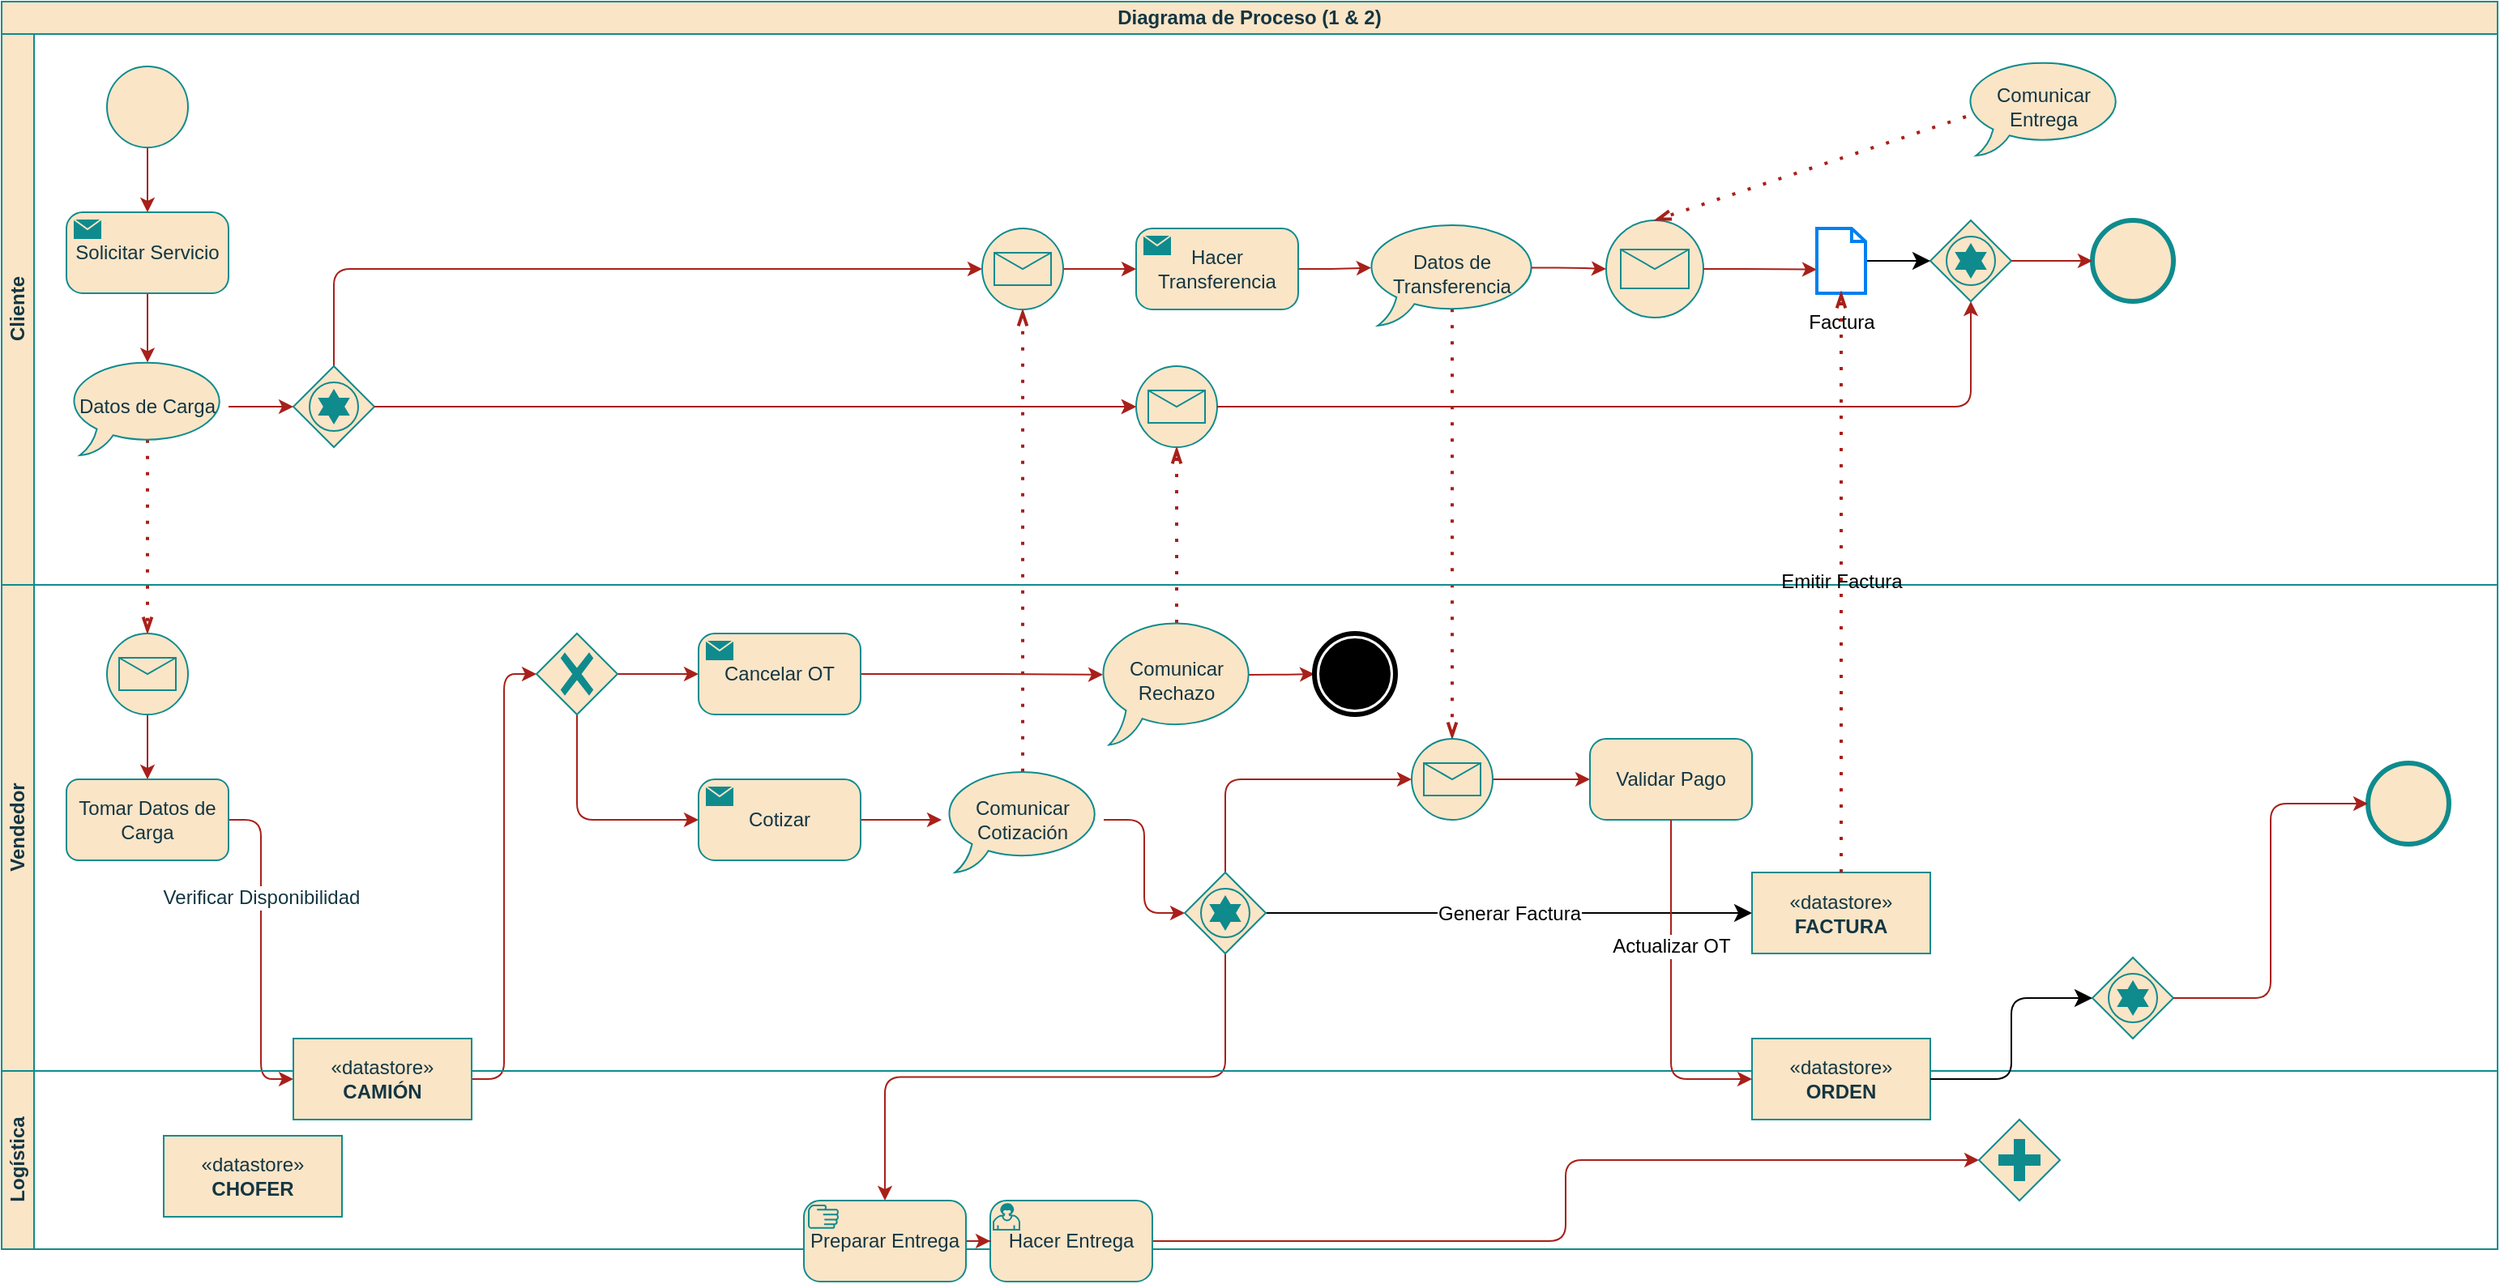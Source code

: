 <mxfile version="21.2.8" type="device">
  <diagram name="Page-1" id="2a216829-ef6e-dabb-86c1-c78162f3ba2b">
    <mxGraphModel dx="2230" dy="466" grid="1" gridSize="10" guides="1" tooltips="1" connect="1" arrows="1" fold="1" page="1" pageScale="1" pageWidth="1169" pageHeight="827" background="none" math="0" shadow="0">
      <root>
        <mxCell id="0" />
        <mxCell id="1" parent="0" />
        <mxCell id="aIT9Nde6jPvjy9GI7aws-13" value="Diagrama de Proceso (1 &amp;amp; 2)" style="swimlane;html=1;childLayout=stackLayout;resizeParent=1;resizeParentMax=0;horizontal=1;startSize=20;horizontalStack=0;whiteSpace=wrap;labelBackgroundColor=none;fillColor=#FAE5C7;strokeColor=#0F8B8D;fontColor=#143642;" parent="1" vertex="1">
          <mxGeometry x="-1120" y="40" width="1540" height="770" as="geometry" />
        </mxCell>
        <mxCell id="zTHouEm40RO1KuxiLtp8-42" value="" style="fontSize=12;html=1;endFill=0;startFill=0;endSize=6;startSize=6;dashed=1;dashPattern=1 4;endArrow=openThin;startArrow=none;rounded=0;strokeColor=#A8201A;fontColor=default;fillColor=#FAE5C7;entryX=0.5;entryY=0;entryDx=0;entryDy=0;entryPerimeter=0;elbow=vertical;strokeWidth=2;exitX=0.5;exitY=0.84;exitDx=0;exitDy=0;exitPerimeter=0;labelBackgroundColor=none;" parent="aIT9Nde6jPvjy9GI7aws-13" source="keDttocVaSj2XSgn1cD2-3" target="zTHouEm40RO1KuxiLtp8-39" edge="1">
          <mxGeometry width="160" relative="1" as="geometry">
            <mxPoint x="450" y="130" as="sourcePoint" />
            <mxPoint x="310" y="320" as="targetPoint" />
          </mxGeometry>
        </mxCell>
        <mxCell id="zTHouEm40RO1KuxiLtp8-52" value="" style="fontSize=12;html=1;endFill=0;startFill=0;endSize=6;startSize=6;dashed=1;dashPattern=1 4;endArrow=openThin;startArrow=none;rounded=0;strokeColor=#A8201A;fontColor=default;fillColor=#FAE5C7;exitX=0.5;exitY=0.045;exitDx=0;exitDy=0;exitPerimeter=0;entryX=0.5;entryY=1;entryDx=0;entryDy=0;entryPerimeter=0;elbow=vertical;strokeWidth=2;labelBackgroundColor=none;" parent="aIT9Nde6jPvjy9GI7aws-13" source="keDttocVaSj2XSgn1cD2-9" target="zTHouEm40RO1KuxiLtp8-23" edge="1">
          <mxGeometry width="160" relative="1" as="geometry">
            <mxPoint x="510" y="360" as="sourcePoint" />
            <mxPoint x="670" y="360" as="targetPoint" />
          </mxGeometry>
        </mxCell>
        <mxCell id="zTHouEm40RO1KuxiLtp8-53" value="" style="fontSize=12;html=1;endFill=0;startFill=0;endSize=6;startSize=6;dashed=1;dashPattern=1 4;endArrow=openThin;startArrow=none;rounded=0;strokeColor=#A8201A;fontColor=default;fillColor=#FAE5C7;exitX=0.5;exitY=0.045;exitDx=0;exitDy=0;exitPerimeter=0;entryX=0.5;entryY=1;entryDx=0;entryDy=0;entryPerimeter=0;strokeWidth=2;labelBackgroundColor=none;jumpStyle=none;edgeStyle=orthogonalEdgeStyle;" parent="aIT9Nde6jPvjy9GI7aws-13" source="keDttocVaSj2XSgn1cD2-20" target="zTHouEm40RO1KuxiLtp8-15" edge="1">
          <mxGeometry width="160" relative="1" as="geometry">
            <mxPoint x="520" y="420" as="sourcePoint" />
            <mxPoint x="680" y="420" as="targetPoint" />
          </mxGeometry>
        </mxCell>
        <mxCell id="zTHouEm40RO1KuxiLtp8-58" value="" style="fontSize=12;html=1;endFill=0;startFill=0;endSize=6;startSize=6;dashed=1;dashPattern=1 4;endArrow=openThin;startArrow=none;rounded=0;strokeColor=#A8201A;fontColor=default;fillColor=#FAE5C7;exitX=0.5;exitY=0.84;exitDx=0;exitDy=0;exitPerimeter=0;entryX=0.5;entryY=0;entryDx=0;entryDy=0;entryPerimeter=0;strokeWidth=2;labelBackgroundColor=none;" parent="aIT9Nde6jPvjy9GI7aws-13" source="keDttocVaSj2XSgn1cD2-11" target="zTHouEm40RO1KuxiLtp8-56" edge="1">
          <mxGeometry width="160" relative="1" as="geometry">
            <mxPoint x="710" y="470" as="sourcePoint" />
            <mxPoint x="840" y="440" as="targetPoint" />
          </mxGeometry>
        </mxCell>
        <mxCell id="zTHouEm40RO1KuxiLtp8-64" style="edgeStyle=orthogonalEdgeStyle;rounded=1;orthogonalLoop=1;jettySize=auto;html=1;entryX=0.5;entryY=0;entryDx=0;entryDy=0;entryPerimeter=0;strokeColor=#A8201A;fontColor=default;fillColor=#FAE5C7;labelBackgroundColor=none;exitX=0.5;exitY=1;exitDx=0;exitDy=0;exitPerimeter=0;" parent="aIT9Nde6jPvjy9GI7aws-13" source="vU2Yx0tRqzkBzmBLooma-2" target="zTHouEm40RO1KuxiLtp8-60" edge="1">
          <mxGeometry relative="1" as="geometry">
            <mxPoint x="755" y="530" as="sourcePoint" />
          </mxGeometry>
        </mxCell>
        <mxCell id="keDttocVaSj2XSgn1cD2-6" style="edgeStyle=orthogonalEdgeStyle;rounded=1;orthogonalLoop=1;jettySize=auto;html=1;entryX=0;entryY=0.5;entryDx=0;entryDy=0;labelBackgroundColor=none;strokeColor=#A8201A;fontColor=default;" parent="aIT9Nde6jPvjy9GI7aws-13" source="keDttocVaSj2XSgn1cD2-5" target="keDttocVaSj2XSgn1cD2-7" edge="1">
          <mxGeometry relative="1" as="geometry">
            <mxPoint x="200" y="385" as="targetPoint" />
          </mxGeometry>
        </mxCell>
        <mxCell id="keDttocVaSj2XSgn1cD2-13" value="Verificar Disponibilidad" style="edgeLabel;html=1;align=center;verticalAlign=middle;resizable=0;points=[];fontColor=#143642;fontSize=12;" parent="keDttocVaSj2XSgn1cD2-6" vertex="1" connectable="0">
          <mxGeometry x="-0.327" relative="1" as="geometry">
            <mxPoint as="offset" />
          </mxGeometry>
        </mxCell>
        <mxCell id="keDttocVaSj2XSgn1cD2-8" style="edgeStyle=orthogonalEdgeStyle;rounded=1;orthogonalLoop=1;jettySize=auto;html=1;entryX=0;entryY=0.5;entryDx=0;entryDy=0;entryPerimeter=0;labelBackgroundColor=none;strokeColor=#A8201A;fontColor=default;" parent="aIT9Nde6jPvjy9GI7aws-13" source="keDttocVaSj2XSgn1cD2-7" target="zTHouEm40RO1KuxiLtp8-46" edge="1">
          <mxGeometry relative="1" as="geometry" />
        </mxCell>
        <mxCell id="aIT9Nde6jPvjy9GI7aws-14" value="Cliente" style="swimlane;html=1;startSize=20;horizontal=0;labelBackgroundColor=none;fillColor=#FAE5C7;strokeColor=#0F8B8D;fontColor=#143642;" parent="aIT9Nde6jPvjy9GI7aws-13" vertex="1">
          <mxGeometry y="20" width="1540" height="340" as="geometry" />
        </mxCell>
        <mxCell id="keDttocVaSj2XSgn1cD2-2" style="edgeStyle=orthogonalEdgeStyle;rounded=1;orthogonalLoop=1;jettySize=auto;html=1;entryX=0.5;entryY=0;entryDx=0;entryDy=0;entryPerimeter=0;labelBackgroundColor=none;strokeColor=#A8201A;fontColor=default;" parent="aIT9Nde6jPvjy9GI7aws-14" source="7a84cebc1def654-1" target="zTHouEm40RO1KuxiLtp8-40" edge="1">
          <mxGeometry relative="1" as="geometry" />
        </mxCell>
        <mxCell id="7a84cebc1def654-1" value="" style="shape=mxgraph.bpmn.shape;html=1;verticalLabelPosition=bottom;labelBackgroundColor=none;verticalAlign=top;perimeter=ellipsePerimeter;outline=standard;symbol=general;fillColor=#FAE5C7;strokeColor=#0F8B8D;fontColor=#143642;" parent="aIT9Nde6jPvjy9GI7aws-14" vertex="1">
          <mxGeometry x="65" y="20" width="50" height="50" as="geometry" />
        </mxCell>
        <mxCell id="zTHouEm40RO1KuxiLtp8-9" style="edgeStyle=orthogonalEdgeStyle;rounded=1;orthogonalLoop=1;jettySize=auto;html=1;entryX=0.5;entryY=0;entryDx=0;entryDy=0;entryPerimeter=0;labelBackgroundColor=none;strokeColor=#A8201A;fontColor=default;exitX=0.5;exitY=0;exitDx=0;exitDy=0;exitPerimeter=0;" parent="aIT9Nde6jPvjy9GI7aws-14" edge="1">
          <mxGeometry relative="1" as="geometry">
            <Array as="points">
              <mxPoint x="425" y="70" />
              <mxPoint x="205" y="70" />
            </Array>
            <mxPoint x="205" y="110" as="targetPoint" />
          </mxGeometry>
        </mxCell>
        <mxCell id="zTHouEm40RO1KuxiLtp8-14" style="edgeStyle=orthogonalEdgeStyle;rounded=1;orthogonalLoop=1;jettySize=auto;html=1;labelBackgroundColor=none;strokeColor=#A8201A;fontColor=default;exitX=0.5;exitY=1;exitDx=0;exitDy=0;exitPerimeter=0;entryX=0.5;entryY=0.045;entryDx=0;entryDy=0;entryPerimeter=0;" parent="aIT9Nde6jPvjy9GI7aws-14" source="zTHouEm40RO1KuxiLtp8-40" target="keDttocVaSj2XSgn1cD2-3" edge="1">
          <mxGeometry relative="1" as="geometry">
            <mxPoint x="580" y="135" as="sourcePoint" />
          </mxGeometry>
        </mxCell>
        <mxCell id="zTHouEm40RO1KuxiLtp8-24" style="edgeStyle=orthogonalEdgeStyle;rounded=1;orthogonalLoop=1;jettySize=auto;html=1;entryX=0;entryY=0.5;entryDx=0;entryDy=0;entryPerimeter=0;labelBackgroundColor=none;strokeColor=#A8201A;fontColor=default;" parent="aIT9Nde6jPvjy9GI7aws-14" source="zTHouEm40RO1KuxiLtp8-13" target="zTHouEm40RO1KuxiLtp8-23" edge="1">
          <mxGeometry relative="1" as="geometry" />
        </mxCell>
        <mxCell id="keDttocVaSj2XSgn1cD2-15" style="rounded=1;orthogonalLoop=1;jettySize=auto;html=1;entryX=0;entryY=0.5;entryDx=0;entryDy=0;entryPerimeter=0;strokeColor=#A8201A;fontColor=#143642;fillColor=#FAE5C7;exitX=0.5;exitY=0;exitDx=0;exitDy=0;exitPerimeter=0;edgeStyle=orthogonalEdgeStyle;" parent="aIT9Nde6jPvjy9GI7aws-14" source="zTHouEm40RO1KuxiLtp8-13" target="zTHouEm40RO1KuxiLtp8-15" edge="1">
          <mxGeometry relative="1" as="geometry" />
        </mxCell>
        <mxCell id="zTHouEm40RO1KuxiLtp8-13" value="" style="points=[[0.25,0.25,0],[0.5,0,0],[0.75,0.25,0],[1,0.5,0],[0.75,0.75,0],[0.5,1,0],[0.25,0.75,0],[0,0.5,0]];shape=mxgraph.bpmn.gateway2;html=1;verticalLabelPosition=bottom;labelBackgroundColor=none;verticalAlign=top;align=center;perimeter=rhombusPerimeter;outlineConnect=0;outline=standard;symbol=star;fillColor=#FAE5C7;strokeColor=#0F8B8D;fontColor=#143642;" parent="aIT9Nde6jPvjy9GI7aws-14" vertex="1">
          <mxGeometry x="180" y="205" width="50" height="50" as="geometry" />
        </mxCell>
        <mxCell id="zTHouEm40RO1KuxiLtp8-22" style="edgeStyle=orthogonalEdgeStyle;rounded=1;orthogonalLoop=1;jettySize=auto;html=1;entryX=0;entryY=0.5;entryDx=0;entryDy=0;entryPerimeter=0;labelBackgroundColor=none;strokeColor=#A8201A;fontColor=default;exitX=1;exitY=0.5;exitDx=0;exitDy=0;exitPerimeter=0;" parent="aIT9Nde6jPvjy9GI7aws-14" source="zTHouEm40RO1KuxiLtp8-15" target="zTHouEm40RO1KuxiLtp8-45" edge="1">
          <mxGeometry relative="1" as="geometry">
            <mxPoint x="760" y="35" as="sourcePoint" />
            <mxPoint x="805" y="35" as="targetPoint" />
          </mxGeometry>
        </mxCell>
        <mxCell id="zTHouEm40RO1KuxiLtp8-15" value="" style="points=[[0.145,0.145,0],[0.5,0,0],[0.855,0.145,0],[1,0.5,0],[0.855,0.855,0],[0.5,1,0],[0.145,0.855,0],[0,0.5,0]];shape=mxgraph.bpmn.event;html=1;verticalLabelPosition=bottom;labelBackgroundColor=none;verticalAlign=top;align=center;perimeter=ellipsePerimeter;outlineConnect=0;aspect=fixed;outline=standard;symbol=message;fillColor=#FAE5C7;strokeColor=#0F8B8D;fontColor=#143642;" parent="aIT9Nde6jPvjy9GI7aws-14" vertex="1">
          <mxGeometry x="605" y="120" width="50" height="50" as="geometry" />
        </mxCell>
        <mxCell id="zTHouEm40RO1KuxiLtp8-32" style="rounded=1;orthogonalLoop=1;jettySize=auto;html=1;entryX=0.045;entryY=0.45;entryDx=0;entryDy=0;entryPerimeter=0;labelBackgroundColor=none;strokeColor=#A8201A;fontColor=default;exitX=1;exitY=0.5;exitDx=0;exitDy=0;exitPerimeter=0;edgeStyle=orthogonalEdgeStyle;" parent="aIT9Nde6jPvjy9GI7aws-14" source="zTHouEm40RO1KuxiLtp8-45" target="keDttocVaSj2XSgn1cD2-11" edge="1">
          <mxGeometry relative="1" as="geometry">
            <mxPoint x="905" y="35" as="sourcePoint" />
            <mxPoint x="940" y="35" as="targetPoint" />
          </mxGeometry>
        </mxCell>
        <mxCell id="zTHouEm40RO1KuxiLtp8-29" style="edgeStyle=orthogonalEdgeStyle;rounded=1;orthogonalLoop=1;jettySize=auto;html=1;entryX=0;entryY=0.5;entryDx=0;entryDy=0;entryPerimeter=0;labelBackgroundColor=none;strokeColor=#A8201A;fontColor=default;" parent="aIT9Nde6jPvjy9GI7aws-14" edge="1">
          <mxGeometry relative="1" as="geometry">
            <mxPoint x="840" y="185" as="sourcePoint" />
          </mxGeometry>
        </mxCell>
        <mxCell id="zTHouEm40RO1KuxiLtp8-37" value="" style="edgeStyle=orthogonalEdgeStyle;rounded=1;orthogonalLoop=1;jettySize=auto;html=1;labelBackgroundColor=none;strokeColor=#A8201A;fontColor=default;" parent="aIT9Nde6jPvjy9GI7aws-14" source="zTHouEm40RO1KuxiLtp8-13" target="zTHouEm40RO1KuxiLtp8-23" edge="1">
          <mxGeometry relative="1" as="geometry">
            <mxPoint x="160" y="195" as="sourcePoint" />
            <mxPoint x="465" y="250" as="targetPoint" />
          </mxGeometry>
        </mxCell>
        <mxCell id="zTHouEm40RO1KuxiLtp8-23" value="" style="points=[[0.145,0.145,0],[0.5,0,0],[0.855,0.145,0],[1,0.5,0],[0.855,0.855,0],[0.5,1,0],[0.145,0.855,0],[0,0.5,0]];shape=mxgraph.bpmn.event;html=1;verticalLabelPosition=bottom;labelBackgroundColor=none;verticalAlign=top;align=center;perimeter=ellipsePerimeter;outlineConnect=0;aspect=fixed;outline=standard;symbol=message;fillColor=#FAE5C7;strokeColor=#0F8B8D;fontColor=#143642;" parent="aIT9Nde6jPvjy9GI7aws-14" vertex="1">
          <mxGeometry x="700" y="205" width="50" height="50" as="geometry" />
        </mxCell>
        <mxCell id="zTHouEm40RO1KuxiLtp8-40" value="Solicitar Servicio" style="points=[[0.25,0,0],[0.5,0,0],[0.75,0,0],[1,0.25,0],[1,0.5,0],[1,0.75,0],[0.75,1,0],[0.5,1,0],[0.25,1,0],[0,0.75,0],[0,0.5,0],[0,0.25,0]];shape=mxgraph.bpmn.task;whiteSpace=wrap;rectStyle=rounded;size=10;html=1;container=1;expand=0;collapsible=0;taskMarker=send;strokeColor=#0F8B8D;fontColor=#143642;fillColor=#FAE5C7;labelBackgroundColor=none;" parent="aIT9Nde6jPvjy9GI7aws-14" vertex="1">
          <mxGeometry x="40" y="110" width="100" height="50" as="geometry" />
        </mxCell>
        <mxCell id="zTHouEm40RO1KuxiLtp8-45" value="Hacer Transferencia" style="points=[[0.25,0,0],[0.5,0,0],[0.75,0,0],[1,0.25,0],[1,0.5,0],[1,0.75,0],[0.75,1,0],[0.5,1,0],[0.25,1,0],[0,0.75,0],[0,0.5,0],[0,0.25,0]];shape=mxgraph.bpmn.task;whiteSpace=wrap;rectStyle=rounded;size=10;html=1;container=1;expand=0;collapsible=0;taskMarker=send;strokeColor=#0F8B8D;fontColor=#143642;fillColor=#FAE5C7;labelBackgroundColor=none;" parent="aIT9Nde6jPvjy9GI7aws-14" vertex="1">
          <mxGeometry x="700" y="120" width="100" height="50" as="geometry" />
        </mxCell>
        <mxCell id="keDttocVaSj2XSgn1cD2-4" style="edgeStyle=orthogonalEdgeStyle;rounded=1;orthogonalLoop=1;jettySize=auto;html=1;entryX=0;entryY=0.5;entryDx=0;entryDy=0;entryPerimeter=0;labelBackgroundColor=none;strokeColor=#A8201A;fontColor=default;" parent="aIT9Nde6jPvjy9GI7aws-14" source="keDttocVaSj2XSgn1cD2-3" target="zTHouEm40RO1KuxiLtp8-13" edge="1">
          <mxGeometry relative="1" as="geometry" />
        </mxCell>
        <mxCell id="keDttocVaSj2XSgn1cD2-3" value="Datos de Carga" style="whiteSpace=wrap;html=1;shape=mxgraph.basic.oval_callout;labelBackgroundColor=none;fillColor=#FAE5C7;strokeColor=#0F8B8D;fontColor=#143642;" parent="aIT9Nde6jPvjy9GI7aws-14" vertex="1">
          <mxGeometry x="40" y="200" width="100" height="60" as="geometry" />
        </mxCell>
        <mxCell id="keDttocVaSj2XSgn1cD2-11" value="Datos de Transferencia" style="whiteSpace=wrap;html=1;shape=mxgraph.basic.oval_callout;labelBackgroundColor=none;fillColor=#FAE5C7;strokeColor=#0F8B8D;fontColor=#143642;" parent="aIT9Nde6jPvjy9GI7aws-14" vertex="1">
          <mxGeometry x="840" y="115" width="110" height="65" as="geometry" />
        </mxCell>
        <mxCell id="zTHouEm40RO1KuxiLtp8-31" value="" style="points=[[0.145,0.145,0],[0.5,0,0],[0.855,0.145,0],[1,0.5,0],[0.855,0.855,0],[0.5,1,0],[0.145,0.855,0],[0,0.5,0]];shape=mxgraph.bpmn.event;html=1;verticalLabelPosition=bottom;labelBackgroundColor=none;verticalAlign=top;align=center;perimeter=ellipsePerimeter;outlineConnect=0;aspect=fixed;outline=standard;symbol=message;fillColor=#FAE5C7;strokeColor=#0F8B8D;fontColor=#143642;" parent="aIT9Nde6jPvjy9GI7aws-14" vertex="1">
          <mxGeometry x="990" y="115" width="60" height="60" as="geometry" />
        </mxCell>
        <mxCell id="keDttocVaSj2XSgn1cD2-12" style="rounded=1;orthogonalLoop=1;jettySize=auto;html=1;labelBackgroundColor=none;strokeColor=#A8201A;fontColor=default;exitX=0.945;exitY=0.45;exitDx=0;exitDy=0;exitPerimeter=0;entryX=0;entryY=0.5;entryDx=0;entryDy=0;entryPerimeter=0;edgeStyle=orthogonalEdgeStyle;" parent="aIT9Nde6jPvjy9GI7aws-14" source="keDttocVaSj2XSgn1cD2-11" target="zTHouEm40RO1KuxiLtp8-31" edge="1">
          <mxGeometry relative="1" as="geometry">
            <mxPoint x="1050" y="80" as="targetPoint" />
          </mxGeometry>
        </mxCell>
        <mxCell id="zTHouEm40RO1KuxiLtp8-30" value="" style="points=[[0.25,0.25,0],[0.5,0,0],[0.75,0.25,0],[1,0.5,0],[0.75,0.75,0],[0.5,1,0],[0.25,0.75,0],[0,0.5,0]];shape=mxgraph.bpmn.gateway2;html=1;verticalLabelPosition=bottom;labelBackgroundColor=none;verticalAlign=top;align=center;perimeter=rhombusPerimeter;outlineConnect=0;outline=standard;symbol=star;fillColor=#FAE5C7;strokeColor=#0F8B8D;fontColor=#143642;" parent="aIT9Nde6jPvjy9GI7aws-14" vertex="1">
          <mxGeometry x="1190" y="115" width="50" height="50" as="geometry" />
        </mxCell>
        <mxCell id="zTHouEm40RO1KuxiLtp8-27" style="edgeStyle=orthogonalEdgeStyle;rounded=1;orthogonalLoop=1;jettySize=auto;html=1;entryX=0.5;entryY=1;entryDx=0;entryDy=0;entryPerimeter=0;labelBackgroundColor=none;strokeColor=#A8201A;fontColor=default;" parent="aIT9Nde6jPvjy9GI7aws-14" source="zTHouEm40RO1KuxiLtp8-23" target="zTHouEm40RO1KuxiLtp8-30" edge="1">
          <mxGeometry relative="1" as="geometry">
            <mxPoint x="815" y="160" as="targetPoint" />
          </mxGeometry>
        </mxCell>
        <mxCell id="zTHouEm40RO1KuxiLtp8-33" style="edgeStyle=orthogonalEdgeStyle;rounded=1;orthogonalLoop=1;jettySize=auto;html=1;labelBackgroundColor=none;strokeColor=#A8201A;fontColor=default;entryX=0;entryY=0.633;entryDx=0;entryDy=0;entryPerimeter=0;" parent="aIT9Nde6jPvjy9GI7aws-14" source="zTHouEm40RO1KuxiLtp8-31" target="vU2Yx0tRqzkBzmBLooma-9" edge="1">
          <mxGeometry relative="1" as="geometry">
            <mxPoint x="1140" y="45" as="sourcePoint" />
          </mxGeometry>
        </mxCell>
        <mxCell id="zTHouEm40RO1KuxiLtp8-35" value="" style="points=[[0.145,0.145,0],[0.5,0,0],[0.855,0.145,0],[1,0.5,0],[0.855,0.855,0],[0.5,1,0],[0.145,0.855,0],[0,0.5,0]];shape=mxgraph.bpmn.event;html=1;verticalLabelPosition=bottom;labelBackgroundColor=none;verticalAlign=top;align=center;perimeter=ellipsePerimeter;outlineConnect=0;aspect=fixed;outline=end;symbol=terminate2;fillColor=#FAE5C7;strokeColor=#0F8B8D;fontColor=#143642;" parent="aIT9Nde6jPvjy9GI7aws-14" vertex="1">
          <mxGeometry x="1290" y="115" width="50" height="50" as="geometry" />
        </mxCell>
        <mxCell id="zTHouEm40RO1KuxiLtp8-36" style="edgeStyle=orthogonalEdgeStyle;rounded=1;orthogonalLoop=1;jettySize=auto;html=1;entryX=0;entryY=0.5;entryDx=0;entryDy=0;entryPerimeter=0;labelBackgroundColor=none;strokeColor=#A8201A;fontColor=default;" parent="aIT9Nde6jPvjy9GI7aws-14" source="zTHouEm40RO1KuxiLtp8-30" target="zTHouEm40RO1KuxiLtp8-35" edge="1">
          <mxGeometry relative="1" as="geometry">
            <mxPoint x="1250" y="115" as="targetPoint" />
          </mxGeometry>
        </mxCell>
        <mxCell id="vU2Yx0tRqzkBzmBLooma-11" style="edgeStyle=none;curved=1;rounded=0;orthogonalLoop=1;jettySize=auto;html=1;entryX=0;entryY=0.5;entryDx=0;entryDy=0;entryPerimeter=0;fontSize=12;startSize=8;endSize=8;" edge="1" parent="aIT9Nde6jPvjy9GI7aws-14" source="vU2Yx0tRqzkBzmBLooma-9" target="zTHouEm40RO1KuxiLtp8-30">
          <mxGeometry relative="1" as="geometry" />
        </mxCell>
        <mxCell id="vU2Yx0tRqzkBzmBLooma-9" value="&lt;font style=&quot;font-size: 12px;&quot;&gt;Factura&lt;/font&gt;" style="html=1;verticalLabelPosition=bottom;align=center;labelBackgroundColor=#ffffff;verticalAlign=top;strokeWidth=2;strokeColor=#0080F0;shadow=0;dashed=0;shape=mxgraph.ios7.icons.document;fontSize=16;" vertex="1" parent="aIT9Nde6jPvjy9GI7aws-14">
          <mxGeometry x="1120" y="120" width="30" height="40" as="geometry" />
        </mxCell>
        <mxCell id="keDttocVaSj2XSgn1cD2-17" value="Comunicar Entrega" style="whiteSpace=wrap;html=1;shape=mxgraph.basic.oval_callout;labelBackgroundColor=none;fillColor=#FAE5C7;strokeColor=#0F8B8D;fontColor=#143642;" parent="aIT9Nde6jPvjy9GI7aws-14" vertex="1">
          <mxGeometry x="1210" y="15" width="100" height="60" as="geometry" />
        </mxCell>
        <mxCell id="zTHouEm40RO1KuxiLtp8-66" value="" style="fontSize=12;html=1;endFill=0;startFill=0;endSize=6;startSize=6;dashed=1;dashPattern=1 4;endArrow=openThin;startArrow=none;rounded=0;strokeColor=#A8201A;fontColor=default;fillColor=#FAE5C7;exitX=0.02;exitY=0.6;exitDx=0;exitDy=0;exitPerimeter=0;strokeWidth=2;entryX=0.5;entryY=0;entryDx=0;entryDy=0;entryPerimeter=0;labelBackgroundColor=none;" parent="aIT9Nde6jPvjy9GI7aws-14" source="keDttocVaSj2XSgn1cD2-17" target="zTHouEm40RO1KuxiLtp8-31" edge="1">
          <mxGeometry width="160" relative="1" as="geometry">
            <mxPoint x="760" y="530" as="sourcePoint" />
            <mxPoint x="1020" y="100" as="targetPoint" />
          </mxGeometry>
        </mxCell>
        <mxCell id="aIT9Nde6jPvjy9GI7aws-15" value="Vendedor" style="swimlane;html=1;startSize=20;horizontal=0;labelBackgroundColor=none;fillColor=#FAE5C7;strokeColor=#0F8B8D;fontColor=#143642;" parent="aIT9Nde6jPvjy9GI7aws-13" vertex="1">
          <mxGeometry y="360" width="1540" height="300" as="geometry" />
        </mxCell>
        <mxCell id="zTHouEm40RO1KuxiLtp8-44" style="edgeStyle=orthogonalEdgeStyle;rounded=1;orthogonalLoop=1;jettySize=auto;html=1;strokeColor=#A8201A;fontColor=default;fillColor=#FAE5C7;labelBackgroundColor=none;" parent="aIT9Nde6jPvjy9GI7aws-15" source="zTHouEm40RO1KuxiLtp8-39" target="keDttocVaSj2XSgn1cD2-5" edge="1">
          <mxGeometry relative="1" as="geometry" />
        </mxCell>
        <mxCell id="zTHouEm40RO1KuxiLtp8-39" value="" style="points=[[0.145,0.145,0],[0.5,0,0],[0.855,0.145,0],[1,0.5,0],[0.855,0.855,0],[0.5,1,0],[0.145,0.855,0],[0,0.5,0]];shape=mxgraph.bpmn.event;html=1;verticalLabelPosition=bottom;labelBackgroundColor=none;verticalAlign=top;align=center;perimeter=ellipsePerimeter;outlineConnect=0;aspect=fixed;outline=standard;symbol=message;strokeColor=#0F8B8D;fontColor=#143642;fillColor=#FAE5C7;" parent="aIT9Nde6jPvjy9GI7aws-15" vertex="1">
          <mxGeometry x="65" y="30" width="50" height="50" as="geometry" />
        </mxCell>
        <mxCell id="zTHouEm40RO1KuxiLtp8-50" style="edgeStyle=orthogonalEdgeStyle;rounded=1;orthogonalLoop=1;jettySize=auto;html=1;entryX=0;entryY=0.5;entryDx=0;entryDy=0;entryPerimeter=0;strokeColor=#A8201A;fontColor=default;fillColor=#FAE5C7;labelBackgroundColor=none;" parent="aIT9Nde6jPvjy9GI7aws-15" source="zTHouEm40RO1KuxiLtp8-46" target="zTHouEm40RO1KuxiLtp8-47" edge="1">
          <mxGeometry relative="1" as="geometry" />
        </mxCell>
        <mxCell id="zTHouEm40RO1KuxiLtp8-51" style="edgeStyle=orthogonalEdgeStyle;rounded=1;orthogonalLoop=1;jettySize=auto;html=1;entryX=0;entryY=0.5;entryDx=0;entryDy=0;entryPerimeter=0;strokeColor=#A8201A;fontColor=default;fillColor=#FAE5C7;labelBackgroundColor=none;exitX=0.5;exitY=1;exitDx=0;exitDy=0;exitPerimeter=0;" parent="aIT9Nde6jPvjy9GI7aws-15" source="zTHouEm40RO1KuxiLtp8-46" target="zTHouEm40RO1KuxiLtp8-48" edge="1">
          <mxGeometry relative="1" as="geometry" />
        </mxCell>
        <mxCell id="zTHouEm40RO1KuxiLtp8-46" value="" style="points=[[0.25,0.25,0],[0.5,0,0],[0.75,0.25,0],[1,0.5,0],[0.75,0.75,0],[0.5,1,0],[0.25,0.75,0],[0,0.5,0]];shape=mxgraph.bpmn.gateway2;html=1;verticalLabelPosition=bottom;labelBackgroundColor=none;verticalAlign=top;align=center;perimeter=rhombusPerimeter;outlineConnect=0;outline=none;symbol=none;gwType=exclusive;fillColor=#FAE5C7;strokeColor=#0F8B8D;fontColor=#143642;" parent="aIT9Nde6jPvjy9GI7aws-15" vertex="1">
          <mxGeometry x="330" y="30" width="50" height="50" as="geometry" />
        </mxCell>
        <mxCell id="zTHouEm40RO1KuxiLtp8-68" style="rounded=1;orthogonalLoop=1;jettySize=auto;html=1;entryX=0.045;entryY=0.45;entryDx=0;entryDy=0;strokeColor=#A8201A;fontColor=default;fillColor=#FAE5C7;entryPerimeter=0;labelBackgroundColor=none;edgeStyle=orthogonalEdgeStyle;" parent="aIT9Nde6jPvjy9GI7aws-15" source="zTHouEm40RO1KuxiLtp8-47" target="keDttocVaSj2XSgn1cD2-9" edge="1">
          <mxGeometry relative="1" as="geometry" />
        </mxCell>
        <mxCell id="zTHouEm40RO1KuxiLtp8-47" value="Cancelar OT" style="points=[[0.25,0,0],[0.5,0,0],[0.75,0,0],[1,0.25,0],[1,0.5,0],[1,0.75,0],[0.75,1,0],[0.5,1,0],[0.25,1,0],[0,0.75,0],[0,0.5,0],[0,0.25,0]];shape=mxgraph.bpmn.task;whiteSpace=wrap;rectStyle=rounded;size=10;html=1;container=1;expand=0;collapsible=0;taskMarker=send;strokeColor=#0F8B8D;fontColor=#143642;fillColor=#FAE5C7;labelBackgroundColor=none;" parent="aIT9Nde6jPvjy9GI7aws-15" vertex="1">
          <mxGeometry x="430" y="30" width="100" height="50" as="geometry" />
        </mxCell>
        <mxCell id="zTHouEm40RO1KuxiLtp8-55" style="edgeStyle=orthogonalEdgeStyle;rounded=1;orthogonalLoop=1;jettySize=auto;html=1;strokeColor=#A8201A;fontColor=default;fillColor=#FAE5C7;labelBackgroundColor=none;" parent="aIT9Nde6jPvjy9GI7aws-15" source="zTHouEm40RO1KuxiLtp8-48" target="keDttocVaSj2XSgn1cD2-20" edge="1">
          <mxGeometry relative="1" as="geometry" />
        </mxCell>
        <mxCell id="zTHouEm40RO1KuxiLtp8-48" value="Cotizar" style="points=[[0.25,0,0],[0.5,0,0],[0.75,0,0],[1,0.25,0],[1,0.5,0],[1,0.75,0],[0.75,1,0],[0.5,1,0],[0.25,1,0],[0,0.75,0],[0,0.5,0],[0,0.25,0]];shape=mxgraph.bpmn.task;whiteSpace=wrap;rectStyle=rounded;size=10;html=1;container=1;expand=0;collapsible=0;taskMarker=send;strokeColor=#0F8B8D;fontColor=#143642;fillColor=#FAE5C7;labelBackgroundColor=none;" parent="aIT9Nde6jPvjy9GI7aws-15" vertex="1">
          <mxGeometry x="430" y="120" width="100" height="50" as="geometry" />
        </mxCell>
        <mxCell id="zTHouEm40RO1KuxiLtp8-57" style="edgeStyle=orthogonalEdgeStyle;rounded=1;orthogonalLoop=1;jettySize=auto;html=1;exitX=0.5;exitY=0;exitDx=0;exitDy=0;exitPerimeter=0;entryX=0;entryY=0.5;entryDx=0;entryDy=0;entryPerimeter=0;strokeColor=#A8201A;fontColor=default;fillColor=#FAE5C7;labelBackgroundColor=none;" parent="aIT9Nde6jPvjy9GI7aws-15" source="vU2Yx0tRqzkBzmBLooma-2" target="zTHouEm40RO1KuxiLtp8-56" edge="1">
          <mxGeometry relative="1" as="geometry">
            <mxPoint x="780" y="145" as="sourcePoint" />
          </mxGeometry>
        </mxCell>
        <mxCell id="zTHouEm40RO1KuxiLtp8-71" style="edgeStyle=orthogonalEdgeStyle;rounded=1;orthogonalLoop=1;jettySize=auto;html=1;entryX=0;entryY=0.5;entryDx=0;entryDy=0;entryPerimeter=0;strokeColor=#A8201A;fontColor=default;fillColor=#FAE5C7;labelBackgroundColor=none;" parent="aIT9Nde6jPvjy9GI7aws-15" source="zTHouEm40RO1KuxiLtp8-56" target="zTHouEm40RO1KuxiLtp8-69" edge="1">
          <mxGeometry relative="1" as="geometry" />
        </mxCell>
        <mxCell id="zTHouEm40RO1KuxiLtp8-56" value="" style="points=[[0.145,0.145,0],[0.5,0,0],[0.855,0.145,0],[1,0.5,0],[0.855,0.855,0],[0.5,1,0],[0.145,0.855,0],[0,0.5,0]];shape=mxgraph.bpmn.event;html=1;verticalLabelPosition=bottom;labelBackgroundColor=none;verticalAlign=top;align=center;perimeter=ellipsePerimeter;outlineConnect=0;aspect=fixed;outline=standard;symbol=message;fillColor=#FAE5C7;strokeColor=#0F8B8D;fontColor=#143642;" parent="aIT9Nde6jPvjy9GI7aws-15" vertex="1">
          <mxGeometry x="870" y="95" width="50" height="50" as="geometry" />
        </mxCell>
        <mxCell id="zTHouEm40RO1KuxiLtp8-69" value="Validar Pago" style="points=[[0.25,0,0],[0.5,0,0],[0.75,0,0],[1,0.25,0],[1,0.5,0],[1,0.75,0],[0.75,1,0],[0.5,1,0],[0.25,1,0],[0,0.75,0],[0,0.5,0],[0,0.25,0]];shape=mxgraph.bpmn.task;whiteSpace=wrap;rectStyle=rounded;size=10;html=1;container=1;expand=0;collapsible=0;taskMarker=abstract;labelBackgroundColor=none;fillColor=#FAE5C7;strokeColor=#0F8B8D;fontColor=#143642;" parent="aIT9Nde6jPvjy9GI7aws-15" vertex="1">
          <mxGeometry x="980" y="95" width="100" height="50" as="geometry" />
        </mxCell>
        <mxCell id="keDttocVaSj2XSgn1cD2-5" value="Tomar Datos de Carga" style="shape=ext;rounded=1;html=1;whiteSpace=wrap;labelBackgroundColor=none;fillColor=#FAE5C7;strokeColor=#0F8B8D;fontColor=#143642;" parent="aIT9Nde6jPvjy9GI7aws-15" vertex="1">
          <mxGeometry x="40" y="120" width="100" height="50" as="geometry" />
        </mxCell>
        <mxCell id="keDttocVaSj2XSgn1cD2-10" style="rounded=1;orthogonalLoop=1;jettySize=auto;html=1;entryX=0;entryY=0.5;entryDx=0;entryDy=0;labelBackgroundColor=none;strokeColor=#A8201A;fontColor=default;exitX=0.945;exitY=0.45;exitDx=0;exitDy=0;exitPerimeter=0;edgeStyle=orthogonalEdgeStyle;entryPerimeter=0;" parent="aIT9Nde6jPvjy9GI7aws-15" source="keDttocVaSj2XSgn1cD2-9" target="vU2Yx0tRqzkBzmBLooma-1" edge="1">
          <mxGeometry relative="1" as="geometry">
            <mxPoint x="810" y="55" as="targetPoint" />
          </mxGeometry>
        </mxCell>
        <mxCell id="keDttocVaSj2XSgn1cD2-9" value="Comunicar Rechazo" style="whiteSpace=wrap;html=1;shape=mxgraph.basic.oval_callout;labelBackgroundColor=none;fillColor=#FAE5C7;strokeColor=#0F8B8D;fontColor=#143642;" parent="aIT9Nde6jPvjy9GI7aws-15" vertex="1">
          <mxGeometry x="675" y="20" width="100" height="78.75" as="geometry" />
        </mxCell>
        <mxCell id="keDttocVaSj2XSgn1cD2-21" style="edgeStyle=orthogonalEdgeStyle;rounded=1;orthogonalLoop=1;jettySize=auto;html=1;entryX=0;entryY=0.5;entryDx=0;entryDy=0;entryPerimeter=0;strokeColor=#A8201A;fontColor=#143642;fillColor=#FAE5C7;" parent="aIT9Nde6jPvjy9GI7aws-15" source="keDttocVaSj2XSgn1cD2-20" target="vU2Yx0tRqzkBzmBLooma-2" edge="1">
          <mxGeometry relative="1" as="geometry">
            <mxPoint x="730" y="145" as="targetPoint" />
          </mxGeometry>
        </mxCell>
        <mxCell id="keDttocVaSj2XSgn1cD2-20" value="Comunicar Cotización" style="whiteSpace=wrap;html=1;shape=mxgraph.basic.oval_callout;labelBackgroundColor=none;fillColor=#FAE5C7;strokeColor=#0F8B8D;fontColor=#143642;" parent="aIT9Nde6jPvjy9GI7aws-15" vertex="1">
          <mxGeometry x="580" y="112.5" width="100" height="65" as="geometry" />
        </mxCell>
        <mxCell id="vU2Yx0tRqzkBzmBLooma-1" value="" style="points=[[0.145,0.145,0],[0.5,0,0],[0.855,0.145,0],[1,0.5,0],[0.855,0.855,0],[0.5,1,0],[0.145,0.855,0],[0,0.5,0]];shape=mxgraph.bpmn.event;html=1;verticalLabelPosition=bottom;labelBackgroundColor=#ffffff;verticalAlign=top;align=center;perimeter=ellipsePerimeter;outlineConnect=0;aspect=fixed;outline=end;symbol=terminate;fontSize=16;" vertex="1" parent="aIT9Nde6jPvjy9GI7aws-15">
          <mxGeometry x="810" y="30.0" width="50" height="50" as="geometry" />
        </mxCell>
        <mxCell id="vU2Yx0tRqzkBzmBLooma-4" value="Generar Factura" style="edgeStyle=none;rounded=1;orthogonalLoop=1;jettySize=auto;html=1;exitX=1;exitY=0.5;exitDx=0;exitDy=0;exitPerimeter=0;fontSize=12;startSize=8;endSize=8;entryX=0;entryY=0.5;entryDx=0;entryDy=0;jumpStyle=none;" edge="1" parent="aIT9Nde6jPvjy9GI7aws-15" source="vU2Yx0tRqzkBzmBLooma-2" target="vU2Yx0tRqzkBzmBLooma-8">
          <mxGeometry relative="1" as="geometry">
            <mxPoint x="820" y="202.5" as="targetPoint" />
          </mxGeometry>
        </mxCell>
        <mxCell id="vU2Yx0tRqzkBzmBLooma-2" value="" style="points=[[0.25,0.25,0],[0.5,0,0],[0.75,0.25,0],[1,0.5,0],[0.75,0.75,0],[0.5,1,0],[0.25,0.75,0],[0,0.5,0]];shape=mxgraph.bpmn.gateway2;html=1;verticalLabelPosition=bottom;labelBackgroundColor=none;verticalAlign=top;align=center;perimeter=rhombusPerimeter;outlineConnect=0;outline=standard;symbol=star;fillColor=#FAE5C7;strokeColor=#0F8B8D;fontColor=#143642;" vertex="1" parent="aIT9Nde6jPvjy9GI7aws-15">
          <mxGeometry x="730" y="177.5" width="50" height="50" as="geometry" />
        </mxCell>
        <mxCell id="vU2Yx0tRqzkBzmBLooma-5" value="" style="points=[[0.25,0.25,0],[0.5,0,0],[0.75,0.25,0],[1,0.5,0],[0.75,0.75,0],[0.5,1,0],[0.25,0.75,0],[0,0.5,0]];shape=mxgraph.bpmn.gateway2;html=1;verticalLabelPosition=bottom;labelBackgroundColor=none;verticalAlign=top;align=center;perimeter=rhombusPerimeter;outlineConnect=0;outline=standard;symbol=star;fillColor=#FAE5C7;strokeColor=#0F8B8D;fontColor=#143642;" vertex="1" parent="aIT9Nde6jPvjy9GI7aws-15">
          <mxGeometry x="1290" y="230" width="50" height="50" as="geometry" />
        </mxCell>
        <mxCell id="zTHouEm40RO1KuxiLtp8-75" value="" style="shape=mxgraph.bpmn.shape;html=1;verticalLabelPosition=bottom;labelBackgroundColor=none;verticalAlign=top;perimeter=ellipsePerimeter;outline=end;symbol=general;fillColor=#FAE5C7;strokeColor=#0F8B8D;fontColor=#143642;" parent="aIT9Nde6jPvjy9GI7aws-15" vertex="1">
          <mxGeometry x="1460" y="110" width="50" height="50" as="geometry" />
        </mxCell>
        <mxCell id="zTHouEm40RO1KuxiLtp8-76" style="edgeStyle=orthogonalEdgeStyle;rounded=1;orthogonalLoop=1;jettySize=auto;html=1;entryX=0;entryY=0.5;entryDx=0;entryDy=0;strokeColor=#A8201A;fontColor=default;fillColor=#FAE5C7;labelBackgroundColor=none;exitX=1;exitY=0.5;exitDx=0;exitDy=0;exitPerimeter=0;" parent="aIT9Nde6jPvjy9GI7aws-15" source="vU2Yx0tRqzkBzmBLooma-5" target="zTHouEm40RO1KuxiLtp8-75" edge="1">
          <mxGeometry relative="1" as="geometry" />
        </mxCell>
        <mxCell id="vU2Yx0tRqzkBzmBLooma-8" value="«datastore»&lt;br&gt;&lt;b&gt;FACTURA&lt;/b&gt;" style="html=1;whiteSpace=wrap;labelBackgroundColor=none;fillColor=#FAE5C7;strokeColor=#0F8B8D;fontColor=#143642;" vertex="1" parent="aIT9Nde6jPvjy9GI7aws-15">
          <mxGeometry x="1080" y="177.5" width="110" height="50" as="geometry" />
        </mxCell>
        <mxCell id="aIT9Nde6jPvjy9GI7aws-16" value="Logística" style="swimlane;html=1;startSize=20;horizontal=0;labelBackgroundColor=none;fillColor=#FAE5C7;strokeColor=#0F8B8D;fontColor=#143642;" parent="aIT9Nde6jPvjy9GI7aws-13" vertex="1">
          <mxGeometry y="660" width="1540" height="110" as="geometry">
            <mxRectangle y="560" width="1210" height="30" as="alternateBounds" />
          </mxGeometry>
        </mxCell>
        <mxCell id="zTHouEm40RO1KuxiLtp8-73" style="edgeStyle=orthogonalEdgeStyle;rounded=1;orthogonalLoop=1;jettySize=auto;html=1;strokeColor=#A8201A;fontColor=default;fillColor=#FAE5C7;labelBackgroundColor=none;" parent="aIT9Nde6jPvjy9GI7aws-16" source="zTHouEm40RO1KuxiLtp8-59" target="zTHouEm40RO1KuxiLtp8-72" edge="1">
          <mxGeometry relative="1" as="geometry" />
        </mxCell>
        <mxCell id="zTHouEm40RO1KuxiLtp8-59" value="Hacer Entrega" style="points=[[0.25,0,0],[0.5,0,0],[0.75,0,0],[1,0.25,0],[1,0.5,0],[1,0.75,0],[0.75,1,0],[0.5,1,0],[0.25,1,0],[0,0.75,0],[0,0.5,0],[0,0.25,0]];shape=mxgraph.bpmn.task;whiteSpace=wrap;rectStyle=rounded;size=10;html=1;container=1;expand=0;collapsible=0;taskMarker=user;strokeColor=#0F8B8D;fontColor=#143642;fillColor=#FAE5C7;labelBackgroundColor=none;" parent="aIT9Nde6jPvjy9GI7aws-16" vertex="1">
          <mxGeometry x="610" y="80" width="100" height="50" as="geometry" />
        </mxCell>
        <mxCell id="zTHouEm40RO1KuxiLtp8-65" style="edgeStyle=orthogonalEdgeStyle;rounded=1;orthogonalLoop=1;jettySize=auto;html=1;entryX=0;entryY=0.5;entryDx=0;entryDy=0;entryPerimeter=0;strokeColor=#A8201A;fontColor=default;fillColor=#FAE5C7;labelBackgroundColor=none;" parent="aIT9Nde6jPvjy9GI7aws-16" source="zTHouEm40RO1KuxiLtp8-60" target="zTHouEm40RO1KuxiLtp8-59" edge="1">
          <mxGeometry relative="1" as="geometry" />
        </mxCell>
        <mxCell id="zTHouEm40RO1KuxiLtp8-60" value="Preparar Entrega" style="points=[[0.25,0,0],[0.5,0,0],[0.75,0,0],[1,0.25,0],[1,0.5,0],[1,0.75,0],[0.75,1,0],[0.5,1,0],[0.25,1,0],[0,0.75,0],[0,0.5,0],[0,0.25,0]];shape=mxgraph.bpmn.task;whiteSpace=wrap;rectStyle=rounded;size=10;html=1;container=1;expand=0;collapsible=0;taskMarker=manual;strokeColor=#0F8B8D;fontColor=#143642;fillColor=#FAE5C7;labelBackgroundColor=none;" parent="aIT9Nde6jPvjy9GI7aws-16" vertex="1">
          <mxGeometry x="495" y="80" width="100" height="50" as="geometry" />
        </mxCell>
        <mxCell id="zTHouEm40RO1KuxiLtp8-72" value="" style="points=[[0.25,0.25,0],[0.5,0,0],[0.75,0.25,0],[1,0.5,0],[0.75,0.75,0],[0.5,1,0],[0.25,0.75,0],[0,0.5,0]];shape=mxgraph.bpmn.gateway2;html=1;verticalLabelPosition=bottom;labelBackgroundColor=none;verticalAlign=top;align=center;perimeter=rhombusPerimeter;outlineConnect=0;outline=none;symbol=none;gwType=parallel;strokeColor=#0F8B8D;fontColor=#143642;fillColor=#FAE5C7;" parent="aIT9Nde6jPvjy9GI7aws-16" vertex="1">
          <mxGeometry x="1220" y="30" width="50" height="50" as="geometry" />
        </mxCell>
        <mxCell id="keDttocVaSj2XSgn1cD2-7" value="«datastore»&lt;br&gt;&lt;b&gt;CAMIÓN&lt;/b&gt;" style="html=1;whiteSpace=wrap;labelBackgroundColor=none;fillColor=#FAE5C7;strokeColor=#0F8B8D;fontColor=#143642;" parent="aIT9Nde6jPvjy9GI7aws-16" vertex="1">
          <mxGeometry x="180" y="-20" width="110" height="50" as="geometry" />
        </mxCell>
        <mxCell id="keDttocVaSj2XSgn1cD2-18" value="«datastore»&lt;br&gt;&lt;b&gt;CHOFER&lt;/b&gt;" style="html=1;whiteSpace=wrap;labelBackgroundColor=none;fillColor=#FAE5C7;strokeColor=#0F8B8D;fontColor=#143642;" parent="aIT9Nde6jPvjy9GI7aws-16" vertex="1">
          <mxGeometry x="100" y="40" width="110" height="50" as="geometry" />
        </mxCell>
        <mxCell id="vU2Yx0tRqzkBzmBLooma-10" value="Emitir Factura" style="fontSize=12;html=1;endFill=0;startFill=0;endSize=6;startSize=6;dashed=1;dashPattern=1 4;endArrow=openThin;startArrow=none;rounded=0;strokeColor=#A8201A;fontColor=default;fillColor=#FAE5C7;strokeWidth=2;labelBackgroundColor=none;exitX=0.5;exitY=0;exitDx=0;exitDy=0;entryX=0.5;entryY=0.975;entryDx=0;entryDy=0;entryPerimeter=0;" edge="1" parent="aIT9Nde6jPvjy9GI7aws-13" source="vU2Yx0tRqzkBzmBLooma-8" target="vU2Yx0tRqzkBzmBLooma-9">
          <mxGeometry width="160" relative="1" as="geometry">
            <mxPoint x="1240" y="440" as="sourcePoint" />
            <mxPoint x="1135" y="200" as="targetPoint" />
          </mxGeometry>
        </mxCell>
        <mxCell id="keDttocVaSj2XSgn1cD2-19" value="«datastore»&lt;br&gt;&lt;b&gt;ORDEN&lt;/b&gt;" style="html=1;whiteSpace=wrap;labelBackgroundColor=none;fillColor=#FAE5C7;strokeColor=#0F8B8D;fontColor=#143642;" parent="1" vertex="1">
          <mxGeometry x="-40" y="680" width="110" height="50" as="geometry" />
        </mxCell>
        <mxCell id="zTHouEm40RO1KuxiLtp8-74" style="edgeStyle=orthogonalEdgeStyle;rounded=1;orthogonalLoop=1;jettySize=auto;html=1;strokeColor=#A8201A;fontColor=default;fillColor=#FAE5C7;labelBackgroundColor=none;entryX=0;entryY=0.5;entryDx=0;entryDy=0;" parent="1" source="zTHouEm40RO1KuxiLtp8-69" target="keDttocVaSj2XSgn1cD2-19" edge="1">
          <mxGeometry relative="1" as="geometry" />
        </mxCell>
        <mxCell id="vU2Yx0tRqzkBzmBLooma-6" value="Actualizar OT" style="edgeLabel;html=1;align=center;verticalAlign=middle;resizable=0;points=[];fontSize=12;" vertex="1" connectable="0" parent="zTHouEm40RO1KuxiLtp8-74">
          <mxGeometry x="-0.259" relative="1" as="geometry">
            <mxPoint as="offset" />
          </mxGeometry>
        </mxCell>
        <mxCell id="vU2Yx0tRqzkBzmBLooma-7" style="edgeStyle=orthogonalEdgeStyle;rounded=1;orthogonalLoop=1;jettySize=auto;html=1;entryX=0;entryY=0.5;entryDx=0;entryDy=0;entryPerimeter=0;fontSize=12;startSize=8;endSize=8;" edge="1" parent="1" source="keDttocVaSj2XSgn1cD2-19" target="vU2Yx0tRqzkBzmBLooma-5">
          <mxGeometry relative="1" as="geometry" />
        </mxCell>
      </root>
    </mxGraphModel>
  </diagram>
</mxfile>

